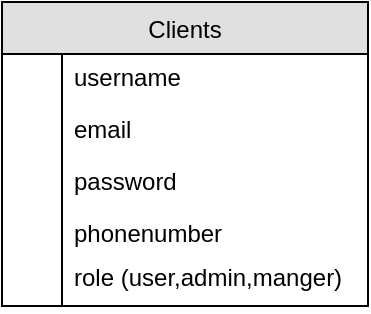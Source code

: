 <mxfile version="26.0.14">
  <diagram id="l_qTuVB2nPChq27-K-Tk" name="Page-1">
    <mxGraphModel dx="1194" dy="1130" grid="0" gridSize="10" guides="0" tooltips="1" connect="0" arrows="1" fold="1" page="0" pageScale="1" pageWidth="827" pageHeight="1169" background="#ffffff" math="0" shadow="0">
      <root>
        <mxCell id="0" />
        <mxCell id="1" parent="0" />
        <mxCell id="100" value="Clients" style="swimlane;fontStyle=0;childLayout=stackLayout;horizontal=1;startSize=26;fillColor=#e0e0e0;horizontalStack=0;resizeParent=1;resizeLast=0;collapsible=1;marginBottom=0;swimlaneFillColor=#ffffff;align=center;" parent="1" vertex="1">
          <mxGeometry x="-24" y="-32" width="183" height="152" as="geometry" />
        </mxCell>
        <mxCell id="101" value="username" style="shape=partialRectangle;top=0;left=0;right=0;bottom=0;align=left;verticalAlign=top;spacingTop=-2;fillColor=none;spacingLeft=34;spacingRight=4;overflow=hidden;rotatable=0;points=[[0,0.5],[1,0.5]];portConstraint=eastwest;dropTarget=0;" parent="100" vertex="1">
          <mxGeometry y="26" width="183" height="26" as="geometry" />
        </mxCell>
        <mxCell id="102" value="" style="shape=partialRectangle;top=0;left=0;bottom=0;fillColor=none;align=left;verticalAlign=middle;spacingLeft=4;spacingRight=4;overflow=hidden;rotatable=0;points=[];portConstraint=eastwest;part=1;" parent="101" vertex="1" connectable="0">
          <mxGeometry width="30" height="26" as="geometry" />
        </mxCell>
        <mxCell id="103" value="email" style="shape=partialRectangle;top=0;left=0;right=0;bottom=0;align=left;verticalAlign=top;spacingTop=-2;fillColor=none;spacingLeft=34;spacingRight=4;overflow=hidden;rotatable=0;points=[[0,0.5],[1,0.5]];portConstraint=eastwest;dropTarget=0;" parent="100" vertex="1">
          <mxGeometry y="52" width="183" height="26" as="geometry" />
        </mxCell>
        <mxCell id="104" value="" style="shape=partialRectangle;top=0;left=0;bottom=0;fillColor=none;align=left;verticalAlign=middle;spacingLeft=4;spacingRight=4;overflow=hidden;rotatable=0;points=[];portConstraint=eastwest;part=1;" parent="103" vertex="1" connectable="0">
          <mxGeometry width="30" height="26" as="geometry" />
        </mxCell>
        <mxCell id="107" value="password" style="shape=partialRectangle;top=0;left=0;right=0;bottom=0;align=left;verticalAlign=top;spacingTop=-2;fillColor=none;spacingLeft=34;spacingRight=4;overflow=hidden;rotatable=0;points=[[0,0.5],[1,0.5]];portConstraint=eastwest;dropTarget=0;" parent="100" vertex="1">
          <mxGeometry y="78" width="183" height="26" as="geometry" />
        </mxCell>
        <mxCell id="108" value="" style="shape=partialRectangle;top=0;left=0;bottom=0;fillColor=none;align=left;verticalAlign=middle;spacingLeft=4;spacingRight=4;overflow=hidden;rotatable=0;points=[];portConstraint=eastwest;part=1;" parent="107" vertex="1" connectable="0">
          <mxGeometry width="30" height="26" as="geometry" />
        </mxCell>
        <mxCell id="109" value="phonenumber" style="shape=partialRectangle;top=0;left=0;right=0;bottom=0;align=left;verticalAlign=top;spacingTop=-2;fillColor=none;spacingLeft=34;spacingRight=4;overflow=hidden;rotatable=0;points=[[0,0.5],[1,0.5]];portConstraint=eastwest;dropTarget=0;" parent="100" vertex="1">
          <mxGeometry y="104" width="183" height="22" as="geometry" />
        </mxCell>
        <mxCell id="110" value="" style="shape=partialRectangle;top=0;left=0;bottom=0;fillColor=none;align=left;verticalAlign=middle;spacingLeft=4;spacingRight=4;overflow=hidden;rotatable=0;points=[];portConstraint=eastwest;part=1;" parent="109" vertex="1" connectable="0">
          <mxGeometry width="30" height="22" as="geometry" />
        </mxCell>
        <mxCell id="6aqvB_HaMezCFXBeuWkL-128" value="role (user,admin,manger)" style="shape=partialRectangle;top=0;left=0;right=0;bottom=0;align=left;verticalAlign=top;spacingTop=-2;fillColor=none;spacingLeft=34;spacingRight=4;overflow=hidden;rotatable=0;points=[[0,0.5],[1,0.5]];portConstraint=eastwest;dropTarget=0;" vertex="1" parent="100">
          <mxGeometry y="126" width="183" height="26" as="geometry" />
        </mxCell>
        <mxCell id="6aqvB_HaMezCFXBeuWkL-129" value="" style="shape=partialRectangle;top=0;left=0;bottom=0;fillColor=none;align=left;verticalAlign=middle;spacingLeft=4;spacingRight=4;overflow=hidden;rotatable=0;points=[];portConstraint=eastwest;part=1;" vertex="1" connectable="0" parent="6aqvB_HaMezCFXBeuWkL-128">
          <mxGeometry width="30" height="26" as="geometry" />
        </mxCell>
      </root>
    </mxGraphModel>
  </diagram>
</mxfile>
